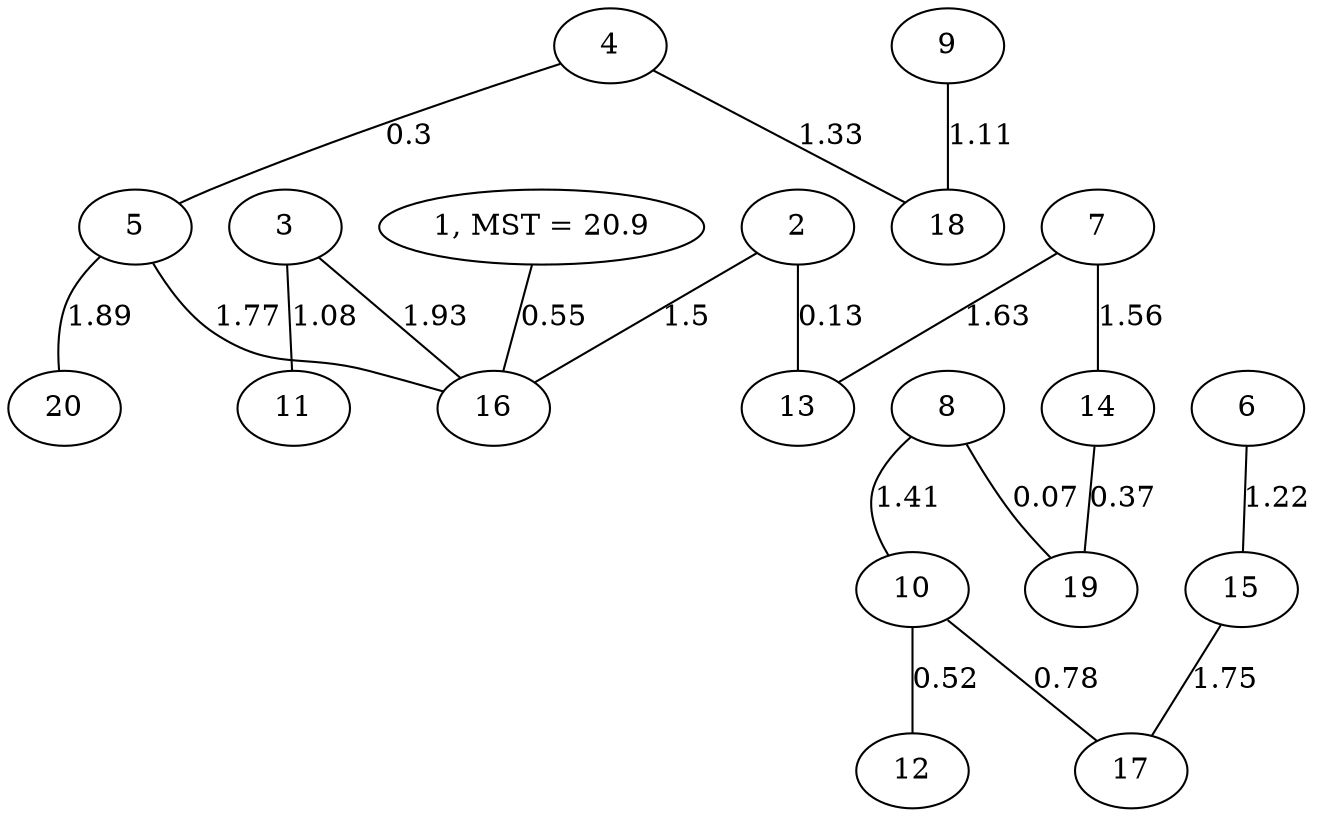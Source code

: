 graph KruskalI_Geografico{
3--16 [label=1.93]
5--20 [label=1.89]
5--16 [label=1.77]
15--17 [label=1.75]
7--13 [label=1.63]
7--14 [label=1.56]
2--16 [label=1.5]
8--10 [label=1.41]
4--18 [label=1.33]
6--15 [label=1.22]
9--18 [label=1.11]
3--11 [label=1.08]
10--17 [label=0.78]
1--16 [label=0.55]
10--12 [label=0.52]
14--19 [label=0.37]
4--5 [label=0.3]
2--13 [label=0.13]
8--19 [label=0.07]
1 [label="1, MST = 20.9"]
}
